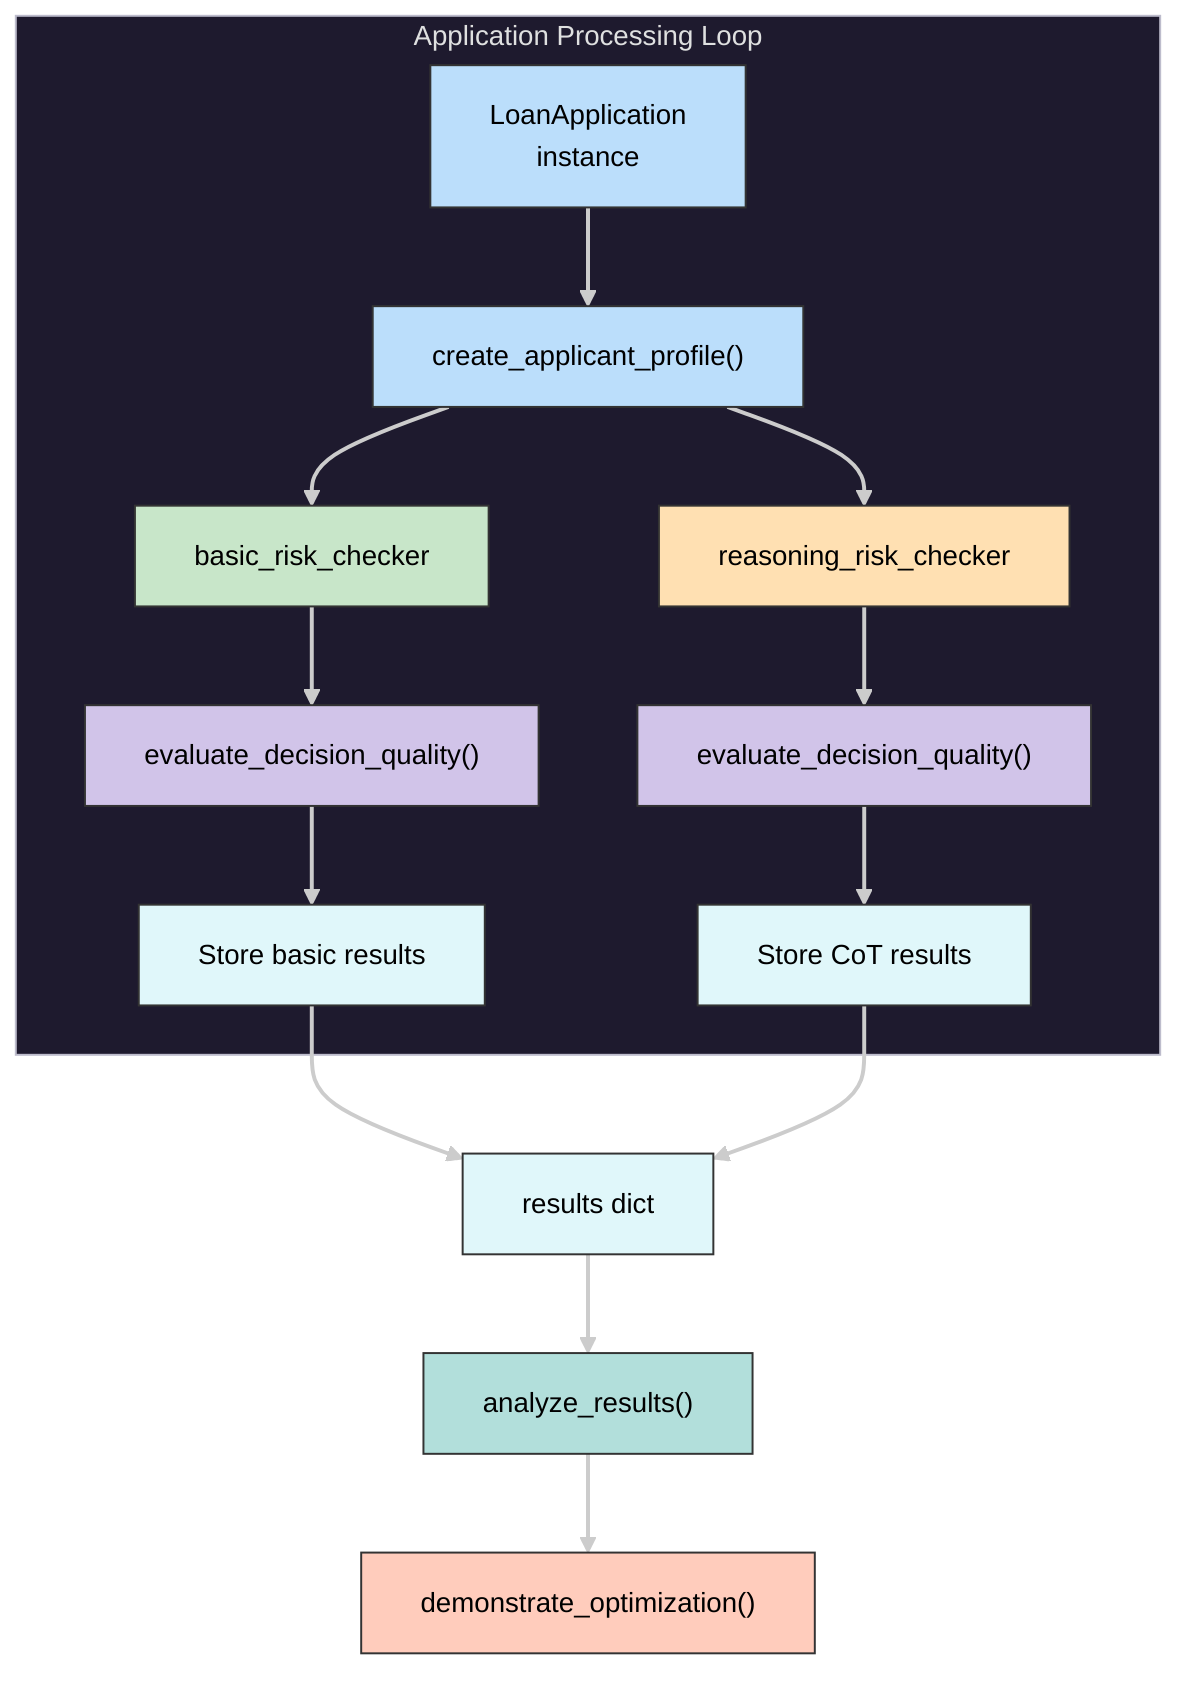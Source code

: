 ---
config:
  theme: redux-dark
---
flowchart TD
 subgraph subGraph2["Application Processing Loop"]
        A["LoanApplication<br>instance"]
        P1["create_applicant_profile()"]
        B1["basic_risk_checker"]
        B2["reasoning_risk_checker"]
        E1["evaluate_decision_quality()"]
        E2["evaluate_decision_quality()"]
        R1["Store basic results"]
        R2["Store CoT results"]
  end
    A --> P1
    P1 --> B1 & B2
    B1 --> E1
    B2 --> E2
    E1 --> R1
    E2 --> R2
    R1 --> Agg["results dict"]
    R2 --> Agg
    Agg --> Analyze["analyze_results()"]
    Analyze --> Opt["demonstrate_optimization()"]
     A:::profile
     P1:::profile
     B1:::basic
     B2:::cot
     E1:::evaluation
     E2:::evaluation
     R1:::results
     R2:::results
     Agg:::results
     Analyze:::analysis
     Opt:::optimize
    classDef setup       fill:#FFECB3,stroke:#333,stroke-width:1px,color:#000
    classDef define      fill:#F5F5F5,stroke:#333,stroke-width:1px,color:#000
    classDef profile     fill:#BBDEFB,stroke:#333,stroke-width:1px,color:#000
    classDef basic       fill:#C8E6C9,stroke:#333,stroke-width:1px,color:#000
    classDef cot         fill:#FFE0B2,stroke:#333,stroke-width:1px,color:#000
    classDef evaluation  fill:#D1C4E9,stroke:#333,stroke-width:1px,color:#000
    classDef results     fill:#E0F7FA,stroke:#333,stroke-width:1px,color:#000
    classDef analysis    fill:#B2DFDB,stroke:#333,stroke-width:1px,color:#000
    classDef optimize    fill:#FFCCBC,stroke:#333,stroke-width:1px,color:#000